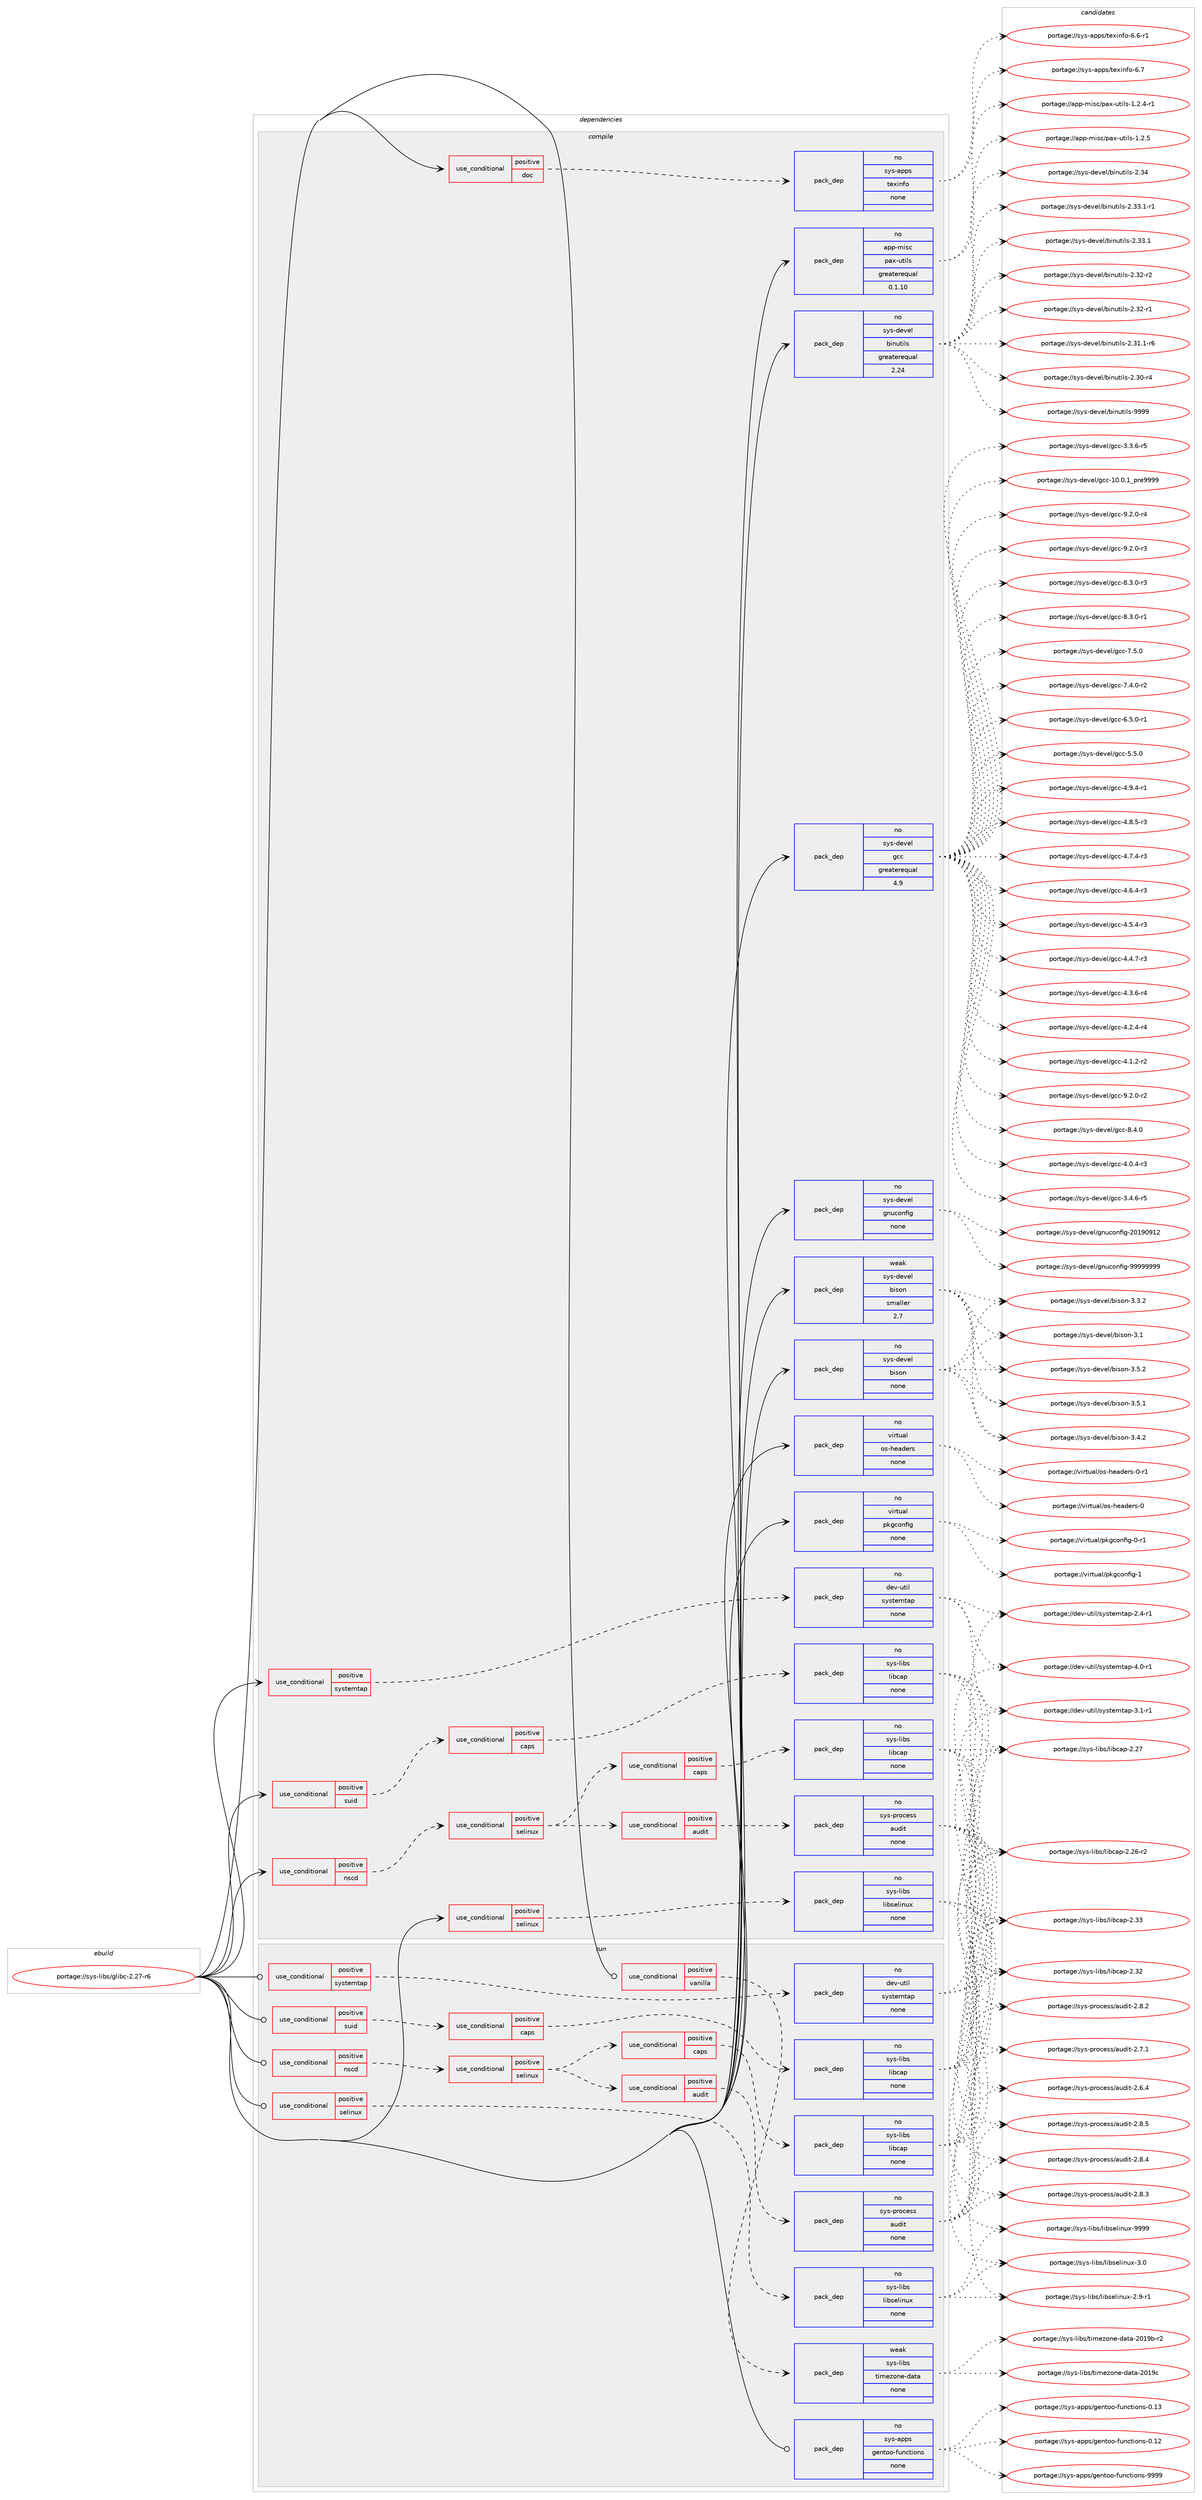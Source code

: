 digraph prolog {

# *************
# Graph options
# *************

newrank=true;
concentrate=true;
compound=true;
graph [rankdir=LR,fontname=Helvetica,fontsize=10,ranksep=1.5];#, ranksep=2.5, nodesep=0.2];
edge  [arrowhead=vee];
node  [fontname=Helvetica,fontsize=10];

# **********
# The ebuild
# **********

subgraph cluster_leftcol {
color=gray;
rank=same;
label=<<i>ebuild</i>>;
id [label="portage://sys-libs/glibc-2.27-r6", color=red, width=4, href="../sys-libs/glibc-2.27-r6.svg"];
}

# ****************
# The dependencies
# ****************

subgraph cluster_midcol {
color=gray;
label=<<i>dependencies</i>>;
subgraph cluster_compile {
fillcolor="#eeeeee";
style=filled;
label=<<i>compile</i>>;
subgraph cond3332 {
dependency22373 [label=<<TABLE BORDER="0" CELLBORDER="1" CELLSPACING="0" CELLPADDING="4"><TR><TD ROWSPAN="3" CELLPADDING="10">use_conditional</TD></TR><TR><TD>positive</TD></TR><TR><TD>doc</TD></TR></TABLE>>, shape=none, color=red];
subgraph pack18444 {
dependency22374 [label=<<TABLE BORDER="0" CELLBORDER="1" CELLSPACING="0" CELLPADDING="4" WIDTH="220"><TR><TD ROWSPAN="6" CELLPADDING="30">pack_dep</TD></TR><TR><TD WIDTH="110">no</TD></TR><TR><TD>sys-apps</TD></TR><TR><TD>texinfo</TD></TR><TR><TD>none</TD></TR><TR><TD></TD></TR></TABLE>>, shape=none, color=blue];
}
dependency22373:e -> dependency22374:w [weight=20,style="dashed",arrowhead="vee"];
}
id:e -> dependency22373:w [weight=20,style="solid",arrowhead="vee"];
subgraph cond3333 {
dependency22375 [label=<<TABLE BORDER="0" CELLBORDER="1" CELLSPACING="0" CELLPADDING="4"><TR><TD ROWSPAN="3" CELLPADDING="10">use_conditional</TD></TR><TR><TD>positive</TD></TR><TR><TD>nscd</TD></TR></TABLE>>, shape=none, color=red];
subgraph cond3334 {
dependency22376 [label=<<TABLE BORDER="0" CELLBORDER="1" CELLSPACING="0" CELLPADDING="4"><TR><TD ROWSPAN="3" CELLPADDING="10">use_conditional</TD></TR><TR><TD>positive</TD></TR><TR><TD>selinux</TD></TR></TABLE>>, shape=none, color=red];
subgraph cond3335 {
dependency22377 [label=<<TABLE BORDER="0" CELLBORDER="1" CELLSPACING="0" CELLPADDING="4"><TR><TD ROWSPAN="3" CELLPADDING="10">use_conditional</TD></TR><TR><TD>positive</TD></TR><TR><TD>audit</TD></TR></TABLE>>, shape=none, color=red];
subgraph pack18445 {
dependency22378 [label=<<TABLE BORDER="0" CELLBORDER="1" CELLSPACING="0" CELLPADDING="4" WIDTH="220"><TR><TD ROWSPAN="6" CELLPADDING="30">pack_dep</TD></TR><TR><TD WIDTH="110">no</TD></TR><TR><TD>sys-process</TD></TR><TR><TD>audit</TD></TR><TR><TD>none</TD></TR><TR><TD></TD></TR></TABLE>>, shape=none, color=blue];
}
dependency22377:e -> dependency22378:w [weight=20,style="dashed",arrowhead="vee"];
}
dependency22376:e -> dependency22377:w [weight=20,style="dashed",arrowhead="vee"];
subgraph cond3336 {
dependency22379 [label=<<TABLE BORDER="0" CELLBORDER="1" CELLSPACING="0" CELLPADDING="4"><TR><TD ROWSPAN="3" CELLPADDING="10">use_conditional</TD></TR><TR><TD>positive</TD></TR><TR><TD>caps</TD></TR></TABLE>>, shape=none, color=red];
subgraph pack18446 {
dependency22380 [label=<<TABLE BORDER="0" CELLBORDER="1" CELLSPACING="0" CELLPADDING="4" WIDTH="220"><TR><TD ROWSPAN="6" CELLPADDING="30">pack_dep</TD></TR><TR><TD WIDTH="110">no</TD></TR><TR><TD>sys-libs</TD></TR><TR><TD>libcap</TD></TR><TR><TD>none</TD></TR><TR><TD></TD></TR></TABLE>>, shape=none, color=blue];
}
dependency22379:e -> dependency22380:w [weight=20,style="dashed",arrowhead="vee"];
}
dependency22376:e -> dependency22379:w [weight=20,style="dashed",arrowhead="vee"];
}
dependency22375:e -> dependency22376:w [weight=20,style="dashed",arrowhead="vee"];
}
id:e -> dependency22375:w [weight=20,style="solid",arrowhead="vee"];
subgraph cond3337 {
dependency22381 [label=<<TABLE BORDER="0" CELLBORDER="1" CELLSPACING="0" CELLPADDING="4"><TR><TD ROWSPAN="3" CELLPADDING="10">use_conditional</TD></TR><TR><TD>positive</TD></TR><TR><TD>selinux</TD></TR></TABLE>>, shape=none, color=red];
subgraph pack18447 {
dependency22382 [label=<<TABLE BORDER="0" CELLBORDER="1" CELLSPACING="0" CELLPADDING="4" WIDTH="220"><TR><TD ROWSPAN="6" CELLPADDING="30">pack_dep</TD></TR><TR><TD WIDTH="110">no</TD></TR><TR><TD>sys-libs</TD></TR><TR><TD>libselinux</TD></TR><TR><TD>none</TD></TR><TR><TD></TD></TR></TABLE>>, shape=none, color=blue];
}
dependency22381:e -> dependency22382:w [weight=20,style="dashed",arrowhead="vee"];
}
id:e -> dependency22381:w [weight=20,style="solid",arrowhead="vee"];
subgraph cond3338 {
dependency22383 [label=<<TABLE BORDER="0" CELLBORDER="1" CELLSPACING="0" CELLPADDING="4"><TR><TD ROWSPAN="3" CELLPADDING="10">use_conditional</TD></TR><TR><TD>positive</TD></TR><TR><TD>suid</TD></TR></TABLE>>, shape=none, color=red];
subgraph cond3339 {
dependency22384 [label=<<TABLE BORDER="0" CELLBORDER="1" CELLSPACING="0" CELLPADDING="4"><TR><TD ROWSPAN="3" CELLPADDING="10">use_conditional</TD></TR><TR><TD>positive</TD></TR><TR><TD>caps</TD></TR></TABLE>>, shape=none, color=red];
subgraph pack18448 {
dependency22385 [label=<<TABLE BORDER="0" CELLBORDER="1" CELLSPACING="0" CELLPADDING="4" WIDTH="220"><TR><TD ROWSPAN="6" CELLPADDING="30">pack_dep</TD></TR><TR><TD WIDTH="110">no</TD></TR><TR><TD>sys-libs</TD></TR><TR><TD>libcap</TD></TR><TR><TD>none</TD></TR><TR><TD></TD></TR></TABLE>>, shape=none, color=blue];
}
dependency22384:e -> dependency22385:w [weight=20,style="dashed",arrowhead="vee"];
}
dependency22383:e -> dependency22384:w [weight=20,style="dashed",arrowhead="vee"];
}
id:e -> dependency22383:w [weight=20,style="solid",arrowhead="vee"];
subgraph cond3340 {
dependency22386 [label=<<TABLE BORDER="0" CELLBORDER="1" CELLSPACING="0" CELLPADDING="4"><TR><TD ROWSPAN="3" CELLPADDING="10">use_conditional</TD></TR><TR><TD>positive</TD></TR><TR><TD>systemtap</TD></TR></TABLE>>, shape=none, color=red];
subgraph pack18449 {
dependency22387 [label=<<TABLE BORDER="0" CELLBORDER="1" CELLSPACING="0" CELLPADDING="4" WIDTH="220"><TR><TD ROWSPAN="6" CELLPADDING="30">pack_dep</TD></TR><TR><TD WIDTH="110">no</TD></TR><TR><TD>dev-util</TD></TR><TR><TD>systemtap</TD></TR><TR><TD>none</TD></TR><TR><TD></TD></TR></TABLE>>, shape=none, color=blue];
}
dependency22386:e -> dependency22387:w [weight=20,style="dashed",arrowhead="vee"];
}
id:e -> dependency22386:w [weight=20,style="solid",arrowhead="vee"];
subgraph pack18450 {
dependency22388 [label=<<TABLE BORDER="0" CELLBORDER="1" CELLSPACING="0" CELLPADDING="4" WIDTH="220"><TR><TD ROWSPAN="6" CELLPADDING="30">pack_dep</TD></TR><TR><TD WIDTH="110">no</TD></TR><TR><TD>app-misc</TD></TR><TR><TD>pax-utils</TD></TR><TR><TD>greaterequal</TD></TR><TR><TD>0.1.10</TD></TR></TABLE>>, shape=none, color=blue];
}
id:e -> dependency22388:w [weight=20,style="solid",arrowhead="vee"];
subgraph pack18451 {
dependency22389 [label=<<TABLE BORDER="0" CELLBORDER="1" CELLSPACING="0" CELLPADDING="4" WIDTH="220"><TR><TD ROWSPAN="6" CELLPADDING="30">pack_dep</TD></TR><TR><TD WIDTH="110">no</TD></TR><TR><TD>sys-devel</TD></TR><TR><TD>binutils</TD></TR><TR><TD>greaterequal</TD></TR><TR><TD>2.24</TD></TR></TABLE>>, shape=none, color=blue];
}
id:e -> dependency22389:w [weight=20,style="solid",arrowhead="vee"];
subgraph pack18452 {
dependency22390 [label=<<TABLE BORDER="0" CELLBORDER="1" CELLSPACING="0" CELLPADDING="4" WIDTH="220"><TR><TD ROWSPAN="6" CELLPADDING="30">pack_dep</TD></TR><TR><TD WIDTH="110">no</TD></TR><TR><TD>sys-devel</TD></TR><TR><TD>bison</TD></TR><TR><TD>none</TD></TR><TR><TD></TD></TR></TABLE>>, shape=none, color=blue];
}
id:e -> dependency22390:w [weight=20,style="solid",arrowhead="vee"];
subgraph pack18453 {
dependency22391 [label=<<TABLE BORDER="0" CELLBORDER="1" CELLSPACING="0" CELLPADDING="4" WIDTH="220"><TR><TD ROWSPAN="6" CELLPADDING="30">pack_dep</TD></TR><TR><TD WIDTH="110">no</TD></TR><TR><TD>sys-devel</TD></TR><TR><TD>gcc</TD></TR><TR><TD>greaterequal</TD></TR><TR><TD>4.9</TD></TR></TABLE>>, shape=none, color=blue];
}
id:e -> dependency22391:w [weight=20,style="solid",arrowhead="vee"];
subgraph pack18454 {
dependency22392 [label=<<TABLE BORDER="0" CELLBORDER="1" CELLSPACING="0" CELLPADDING="4" WIDTH="220"><TR><TD ROWSPAN="6" CELLPADDING="30">pack_dep</TD></TR><TR><TD WIDTH="110">no</TD></TR><TR><TD>sys-devel</TD></TR><TR><TD>gnuconfig</TD></TR><TR><TD>none</TD></TR><TR><TD></TD></TR></TABLE>>, shape=none, color=blue];
}
id:e -> dependency22392:w [weight=20,style="solid",arrowhead="vee"];
subgraph pack18455 {
dependency22393 [label=<<TABLE BORDER="0" CELLBORDER="1" CELLSPACING="0" CELLPADDING="4" WIDTH="220"><TR><TD ROWSPAN="6" CELLPADDING="30">pack_dep</TD></TR><TR><TD WIDTH="110">no</TD></TR><TR><TD>virtual</TD></TR><TR><TD>os-headers</TD></TR><TR><TD>none</TD></TR><TR><TD></TD></TR></TABLE>>, shape=none, color=blue];
}
id:e -> dependency22393:w [weight=20,style="solid",arrowhead="vee"];
subgraph pack18456 {
dependency22394 [label=<<TABLE BORDER="0" CELLBORDER="1" CELLSPACING="0" CELLPADDING="4" WIDTH="220"><TR><TD ROWSPAN="6" CELLPADDING="30">pack_dep</TD></TR><TR><TD WIDTH="110">no</TD></TR><TR><TD>virtual</TD></TR><TR><TD>pkgconfig</TD></TR><TR><TD>none</TD></TR><TR><TD></TD></TR></TABLE>>, shape=none, color=blue];
}
id:e -> dependency22394:w [weight=20,style="solid",arrowhead="vee"];
subgraph pack18457 {
dependency22395 [label=<<TABLE BORDER="0" CELLBORDER="1" CELLSPACING="0" CELLPADDING="4" WIDTH="220"><TR><TD ROWSPAN="6" CELLPADDING="30">pack_dep</TD></TR><TR><TD WIDTH="110">weak</TD></TR><TR><TD>sys-devel</TD></TR><TR><TD>bison</TD></TR><TR><TD>smaller</TD></TR><TR><TD>2.7</TD></TR></TABLE>>, shape=none, color=blue];
}
id:e -> dependency22395:w [weight=20,style="solid",arrowhead="vee"];
}
subgraph cluster_compileandrun {
fillcolor="#eeeeee";
style=filled;
label=<<i>compile and run</i>>;
}
subgraph cluster_run {
fillcolor="#eeeeee";
style=filled;
label=<<i>run</i>>;
subgraph cond3341 {
dependency22396 [label=<<TABLE BORDER="0" CELLBORDER="1" CELLSPACING="0" CELLPADDING="4"><TR><TD ROWSPAN="3" CELLPADDING="10">use_conditional</TD></TR><TR><TD>positive</TD></TR><TR><TD>nscd</TD></TR></TABLE>>, shape=none, color=red];
subgraph cond3342 {
dependency22397 [label=<<TABLE BORDER="0" CELLBORDER="1" CELLSPACING="0" CELLPADDING="4"><TR><TD ROWSPAN="3" CELLPADDING="10">use_conditional</TD></TR><TR><TD>positive</TD></TR><TR><TD>selinux</TD></TR></TABLE>>, shape=none, color=red];
subgraph cond3343 {
dependency22398 [label=<<TABLE BORDER="0" CELLBORDER="1" CELLSPACING="0" CELLPADDING="4"><TR><TD ROWSPAN="3" CELLPADDING="10">use_conditional</TD></TR><TR><TD>positive</TD></TR><TR><TD>audit</TD></TR></TABLE>>, shape=none, color=red];
subgraph pack18458 {
dependency22399 [label=<<TABLE BORDER="0" CELLBORDER="1" CELLSPACING="0" CELLPADDING="4" WIDTH="220"><TR><TD ROWSPAN="6" CELLPADDING="30">pack_dep</TD></TR><TR><TD WIDTH="110">no</TD></TR><TR><TD>sys-process</TD></TR><TR><TD>audit</TD></TR><TR><TD>none</TD></TR><TR><TD></TD></TR></TABLE>>, shape=none, color=blue];
}
dependency22398:e -> dependency22399:w [weight=20,style="dashed",arrowhead="vee"];
}
dependency22397:e -> dependency22398:w [weight=20,style="dashed",arrowhead="vee"];
subgraph cond3344 {
dependency22400 [label=<<TABLE BORDER="0" CELLBORDER="1" CELLSPACING="0" CELLPADDING="4"><TR><TD ROWSPAN="3" CELLPADDING="10">use_conditional</TD></TR><TR><TD>positive</TD></TR><TR><TD>caps</TD></TR></TABLE>>, shape=none, color=red];
subgraph pack18459 {
dependency22401 [label=<<TABLE BORDER="0" CELLBORDER="1" CELLSPACING="0" CELLPADDING="4" WIDTH="220"><TR><TD ROWSPAN="6" CELLPADDING="30">pack_dep</TD></TR><TR><TD WIDTH="110">no</TD></TR><TR><TD>sys-libs</TD></TR><TR><TD>libcap</TD></TR><TR><TD>none</TD></TR><TR><TD></TD></TR></TABLE>>, shape=none, color=blue];
}
dependency22400:e -> dependency22401:w [weight=20,style="dashed",arrowhead="vee"];
}
dependency22397:e -> dependency22400:w [weight=20,style="dashed",arrowhead="vee"];
}
dependency22396:e -> dependency22397:w [weight=20,style="dashed",arrowhead="vee"];
}
id:e -> dependency22396:w [weight=20,style="solid",arrowhead="odot"];
subgraph cond3345 {
dependency22402 [label=<<TABLE BORDER="0" CELLBORDER="1" CELLSPACING="0" CELLPADDING="4"><TR><TD ROWSPAN="3" CELLPADDING="10">use_conditional</TD></TR><TR><TD>positive</TD></TR><TR><TD>selinux</TD></TR></TABLE>>, shape=none, color=red];
subgraph pack18460 {
dependency22403 [label=<<TABLE BORDER="0" CELLBORDER="1" CELLSPACING="0" CELLPADDING="4" WIDTH="220"><TR><TD ROWSPAN="6" CELLPADDING="30">pack_dep</TD></TR><TR><TD WIDTH="110">no</TD></TR><TR><TD>sys-libs</TD></TR><TR><TD>libselinux</TD></TR><TR><TD>none</TD></TR><TR><TD></TD></TR></TABLE>>, shape=none, color=blue];
}
dependency22402:e -> dependency22403:w [weight=20,style="dashed",arrowhead="vee"];
}
id:e -> dependency22402:w [weight=20,style="solid",arrowhead="odot"];
subgraph cond3346 {
dependency22404 [label=<<TABLE BORDER="0" CELLBORDER="1" CELLSPACING="0" CELLPADDING="4"><TR><TD ROWSPAN="3" CELLPADDING="10">use_conditional</TD></TR><TR><TD>positive</TD></TR><TR><TD>suid</TD></TR></TABLE>>, shape=none, color=red];
subgraph cond3347 {
dependency22405 [label=<<TABLE BORDER="0" CELLBORDER="1" CELLSPACING="0" CELLPADDING="4"><TR><TD ROWSPAN="3" CELLPADDING="10">use_conditional</TD></TR><TR><TD>positive</TD></TR><TR><TD>caps</TD></TR></TABLE>>, shape=none, color=red];
subgraph pack18461 {
dependency22406 [label=<<TABLE BORDER="0" CELLBORDER="1" CELLSPACING="0" CELLPADDING="4" WIDTH="220"><TR><TD ROWSPAN="6" CELLPADDING="30">pack_dep</TD></TR><TR><TD WIDTH="110">no</TD></TR><TR><TD>sys-libs</TD></TR><TR><TD>libcap</TD></TR><TR><TD>none</TD></TR><TR><TD></TD></TR></TABLE>>, shape=none, color=blue];
}
dependency22405:e -> dependency22406:w [weight=20,style="dashed",arrowhead="vee"];
}
dependency22404:e -> dependency22405:w [weight=20,style="dashed",arrowhead="vee"];
}
id:e -> dependency22404:w [weight=20,style="solid",arrowhead="odot"];
subgraph cond3348 {
dependency22407 [label=<<TABLE BORDER="0" CELLBORDER="1" CELLSPACING="0" CELLPADDING="4"><TR><TD ROWSPAN="3" CELLPADDING="10">use_conditional</TD></TR><TR><TD>positive</TD></TR><TR><TD>systemtap</TD></TR></TABLE>>, shape=none, color=red];
subgraph pack18462 {
dependency22408 [label=<<TABLE BORDER="0" CELLBORDER="1" CELLSPACING="0" CELLPADDING="4" WIDTH="220"><TR><TD ROWSPAN="6" CELLPADDING="30">pack_dep</TD></TR><TR><TD WIDTH="110">no</TD></TR><TR><TD>dev-util</TD></TR><TR><TD>systemtap</TD></TR><TR><TD>none</TD></TR><TR><TD></TD></TR></TABLE>>, shape=none, color=blue];
}
dependency22407:e -> dependency22408:w [weight=20,style="dashed",arrowhead="vee"];
}
id:e -> dependency22407:w [weight=20,style="solid",arrowhead="odot"];
subgraph cond3349 {
dependency22409 [label=<<TABLE BORDER="0" CELLBORDER="1" CELLSPACING="0" CELLPADDING="4"><TR><TD ROWSPAN="3" CELLPADDING="10">use_conditional</TD></TR><TR><TD>positive</TD></TR><TR><TD>vanilla</TD></TR></TABLE>>, shape=none, color=red];
subgraph pack18463 {
dependency22410 [label=<<TABLE BORDER="0" CELLBORDER="1" CELLSPACING="0" CELLPADDING="4" WIDTH="220"><TR><TD ROWSPAN="6" CELLPADDING="30">pack_dep</TD></TR><TR><TD WIDTH="110">weak</TD></TR><TR><TD>sys-libs</TD></TR><TR><TD>timezone-data</TD></TR><TR><TD>none</TD></TR><TR><TD></TD></TR></TABLE>>, shape=none, color=blue];
}
dependency22409:e -> dependency22410:w [weight=20,style="dashed",arrowhead="vee"];
}
id:e -> dependency22409:w [weight=20,style="solid",arrowhead="odot"];
subgraph pack18464 {
dependency22411 [label=<<TABLE BORDER="0" CELLBORDER="1" CELLSPACING="0" CELLPADDING="4" WIDTH="220"><TR><TD ROWSPAN="6" CELLPADDING="30">pack_dep</TD></TR><TR><TD WIDTH="110">no</TD></TR><TR><TD>sys-apps</TD></TR><TR><TD>gentoo-functions</TD></TR><TR><TD>none</TD></TR><TR><TD></TD></TR></TABLE>>, shape=none, color=blue];
}
id:e -> dependency22411:w [weight=20,style="solid",arrowhead="odot"];
}
}

# **************
# The candidates
# **************

subgraph cluster_choices {
rank=same;
color=gray;
label=<<i>candidates</i>>;

subgraph choice18444 {
color=black;
nodesep=1;
choice11512111545971121121154711610112010511010211145544655 [label="portage://sys-apps/texinfo-6.7", color=red, width=4,href="../sys-apps/texinfo-6.7.svg"];
choice115121115459711211211547116101120105110102111455446544511449 [label="portage://sys-apps/texinfo-6.6-r1", color=red, width=4,href="../sys-apps/texinfo-6.6-r1.svg"];
dependency22374:e -> choice11512111545971121121154711610112010511010211145544655:w [style=dotted,weight="100"];
dependency22374:e -> choice115121115459711211211547116101120105110102111455446544511449:w [style=dotted,weight="100"];
}
subgraph choice18445 {
color=black;
nodesep=1;
choice11512111545112114111991011151154797117100105116455046564653 [label="portage://sys-process/audit-2.8.5", color=red, width=4,href="../sys-process/audit-2.8.5.svg"];
choice11512111545112114111991011151154797117100105116455046564652 [label="portage://sys-process/audit-2.8.4", color=red, width=4,href="../sys-process/audit-2.8.4.svg"];
choice11512111545112114111991011151154797117100105116455046564651 [label="portage://sys-process/audit-2.8.3", color=red, width=4,href="../sys-process/audit-2.8.3.svg"];
choice11512111545112114111991011151154797117100105116455046564650 [label="portage://sys-process/audit-2.8.2", color=red, width=4,href="../sys-process/audit-2.8.2.svg"];
choice11512111545112114111991011151154797117100105116455046554649 [label="portage://sys-process/audit-2.7.1", color=red, width=4,href="../sys-process/audit-2.7.1.svg"];
choice11512111545112114111991011151154797117100105116455046544652 [label="portage://sys-process/audit-2.6.4", color=red, width=4,href="../sys-process/audit-2.6.4.svg"];
dependency22378:e -> choice11512111545112114111991011151154797117100105116455046564653:w [style=dotted,weight="100"];
dependency22378:e -> choice11512111545112114111991011151154797117100105116455046564652:w [style=dotted,weight="100"];
dependency22378:e -> choice11512111545112114111991011151154797117100105116455046564651:w [style=dotted,weight="100"];
dependency22378:e -> choice11512111545112114111991011151154797117100105116455046564650:w [style=dotted,weight="100"];
dependency22378:e -> choice11512111545112114111991011151154797117100105116455046554649:w [style=dotted,weight="100"];
dependency22378:e -> choice11512111545112114111991011151154797117100105116455046544652:w [style=dotted,weight="100"];
}
subgraph choice18446 {
color=black;
nodesep=1;
choice1151211154510810598115471081059899971124550465151 [label="portage://sys-libs/libcap-2.33", color=red, width=4,href="../sys-libs/libcap-2.33.svg"];
choice1151211154510810598115471081059899971124550465150 [label="portage://sys-libs/libcap-2.32", color=red, width=4,href="../sys-libs/libcap-2.32.svg"];
choice1151211154510810598115471081059899971124550465055 [label="portage://sys-libs/libcap-2.27", color=red, width=4,href="../sys-libs/libcap-2.27.svg"];
choice11512111545108105981154710810598999711245504650544511450 [label="portage://sys-libs/libcap-2.26-r2", color=red, width=4,href="../sys-libs/libcap-2.26-r2.svg"];
dependency22380:e -> choice1151211154510810598115471081059899971124550465151:w [style=dotted,weight="100"];
dependency22380:e -> choice1151211154510810598115471081059899971124550465150:w [style=dotted,weight="100"];
dependency22380:e -> choice1151211154510810598115471081059899971124550465055:w [style=dotted,weight="100"];
dependency22380:e -> choice11512111545108105981154710810598999711245504650544511450:w [style=dotted,weight="100"];
}
subgraph choice18447 {
color=black;
nodesep=1;
choice115121115451081059811547108105981151011081051101171204557575757 [label="portage://sys-libs/libselinux-9999", color=red, width=4,href="../sys-libs/libselinux-9999.svg"];
choice1151211154510810598115471081059811510110810511011712045514648 [label="portage://sys-libs/libselinux-3.0", color=red, width=4,href="../sys-libs/libselinux-3.0.svg"];
choice11512111545108105981154710810598115101108105110117120455046574511449 [label="portage://sys-libs/libselinux-2.9-r1", color=red, width=4,href="../sys-libs/libselinux-2.9-r1.svg"];
dependency22382:e -> choice115121115451081059811547108105981151011081051101171204557575757:w [style=dotted,weight="100"];
dependency22382:e -> choice1151211154510810598115471081059811510110810511011712045514648:w [style=dotted,weight="100"];
dependency22382:e -> choice11512111545108105981154710810598115101108105110117120455046574511449:w [style=dotted,weight="100"];
}
subgraph choice18448 {
color=black;
nodesep=1;
choice1151211154510810598115471081059899971124550465151 [label="portage://sys-libs/libcap-2.33", color=red, width=4,href="../sys-libs/libcap-2.33.svg"];
choice1151211154510810598115471081059899971124550465150 [label="portage://sys-libs/libcap-2.32", color=red, width=4,href="../sys-libs/libcap-2.32.svg"];
choice1151211154510810598115471081059899971124550465055 [label="portage://sys-libs/libcap-2.27", color=red, width=4,href="../sys-libs/libcap-2.27.svg"];
choice11512111545108105981154710810598999711245504650544511450 [label="portage://sys-libs/libcap-2.26-r2", color=red, width=4,href="../sys-libs/libcap-2.26-r2.svg"];
dependency22385:e -> choice1151211154510810598115471081059899971124550465151:w [style=dotted,weight="100"];
dependency22385:e -> choice1151211154510810598115471081059899971124550465150:w [style=dotted,weight="100"];
dependency22385:e -> choice1151211154510810598115471081059899971124550465055:w [style=dotted,weight="100"];
dependency22385:e -> choice11512111545108105981154710810598999711245504650544511450:w [style=dotted,weight="100"];
}
subgraph choice18449 {
color=black;
nodesep=1;
choice100101118451171161051084711512111511610110911697112455246484511449 [label="portage://dev-util/systemtap-4.0-r1", color=red, width=4,href="../dev-util/systemtap-4.0-r1.svg"];
choice100101118451171161051084711512111511610110911697112455146494511449 [label="portage://dev-util/systemtap-3.1-r1", color=red, width=4,href="../dev-util/systemtap-3.1-r1.svg"];
choice100101118451171161051084711512111511610110911697112455046524511449 [label="portage://dev-util/systemtap-2.4-r1", color=red, width=4,href="../dev-util/systemtap-2.4-r1.svg"];
dependency22387:e -> choice100101118451171161051084711512111511610110911697112455246484511449:w [style=dotted,weight="100"];
dependency22387:e -> choice100101118451171161051084711512111511610110911697112455146494511449:w [style=dotted,weight="100"];
dependency22387:e -> choice100101118451171161051084711512111511610110911697112455046524511449:w [style=dotted,weight="100"];
}
subgraph choice18450 {
color=black;
nodesep=1;
choice971121124510910511599471129712045117116105108115454946504653 [label="portage://app-misc/pax-utils-1.2.5", color=red, width=4,href="../app-misc/pax-utils-1.2.5.svg"];
choice9711211245109105115994711297120451171161051081154549465046524511449 [label="portage://app-misc/pax-utils-1.2.4-r1", color=red, width=4,href="../app-misc/pax-utils-1.2.4-r1.svg"];
dependency22388:e -> choice971121124510910511599471129712045117116105108115454946504653:w [style=dotted,weight="100"];
dependency22388:e -> choice9711211245109105115994711297120451171161051081154549465046524511449:w [style=dotted,weight="100"];
}
subgraph choice18451 {
color=black;
nodesep=1;
choice1151211154510010111810110847981051101171161051081154557575757 [label="portage://sys-devel/binutils-9999", color=red, width=4,href="../sys-devel/binutils-9999.svg"];
choice1151211154510010111810110847981051101171161051081154550465152 [label="portage://sys-devel/binutils-2.34", color=red, width=4,href="../sys-devel/binutils-2.34.svg"];
choice115121115451001011181011084798105110117116105108115455046515146494511449 [label="portage://sys-devel/binutils-2.33.1-r1", color=red, width=4,href="../sys-devel/binutils-2.33.1-r1.svg"];
choice11512111545100101118101108479810511011711610510811545504651514649 [label="portage://sys-devel/binutils-2.33.1", color=red, width=4,href="../sys-devel/binutils-2.33.1.svg"];
choice11512111545100101118101108479810511011711610510811545504651504511450 [label="portage://sys-devel/binutils-2.32-r2", color=red, width=4,href="../sys-devel/binutils-2.32-r2.svg"];
choice11512111545100101118101108479810511011711610510811545504651504511449 [label="portage://sys-devel/binutils-2.32-r1", color=red, width=4,href="../sys-devel/binutils-2.32-r1.svg"];
choice115121115451001011181011084798105110117116105108115455046514946494511454 [label="portage://sys-devel/binutils-2.31.1-r6", color=red, width=4,href="../sys-devel/binutils-2.31.1-r6.svg"];
choice11512111545100101118101108479810511011711610510811545504651484511452 [label="portage://sys-devel/binutils-2.30-r4", color=red, width=4,href="../sys-devel/binutils-2.30-r4.svg"];
dependency22389:e -> choice1151211154510010111810110847981051101171161051081154557575757:w [style=dotted,weight="100"];
dependency22389:e -> choice1151211154510010111810110847981051101171161051081154550465152:w [style=dotted,weight="100"];
dependency22389:e -> choice115121115451001011181011084798105110117116105108115455046515146494511449:w [style=dotted,weight="100"];
dependency22389:e -> choice11512111545100101118101108479810511011711610510811545504651514649:w [style=dotted,weight="100"];
dependency22389:e -> choice11512111545100101118101108479810511011711610510811545504651504511450:w [style=dotted,weight="100"];
dependency22389:e -> choice11512111545100101118101108479810511011711610510811545504651504511449:w [style=dotted,weight="100"];
dependency22389:e -> choice115121115451001011181011084798105110117116105108115455046514946494511454:w [style=dotted,weight="100"];
dependency22389:e -> choice11512111545100101118101108479810511011711610510811545504651484511452:w [style=dotted,weight="100"];
}
subgraph choice18452 {
color=black;
nodesep=1;
choice115121115451001011181011084798105115111110455146534650 [label="portage://sys-devel/bison-3.5.2", color=red, width=4,href="../sys-devel/bison-3.5.2.svg"];
choice115121115451001011181011084798105115111110455146534649 [label="portage://sys-devel/bison-3.5.1", color=red, width=4,href="../sys-devel/bison-3.5.1.svg"];
choice115121115451001011181011084798105115111110455146524650 [label="portage://sys-devel/bison-3.4.2", color=red, width=4,href="../sys-devel/bison-3.4.2.svg"];
choice115121115451001011181011084798105115111110455146514650 [label="portage://sys-devel/bison-3.3.2", color=red, width=4,href="../sys-devel/bison-3.3.2.svg"];
choice11512111545100101118101108479810511511111045514649 [label="portage://sys-devel/bison-3.1", color=red, width=4,href="../sys-devel/bison-3.1.svg"];
dependency22390:e -> choice115121115451001011181011084798105115111110455146534650:w [style=dotted,weight="100"];
dependency22390:e -> choice115121115451001011181011084798105115111110455146534649:w [style=dotted,weight="100"];
dependency22390:e -> choice115121115451001011181011084798105115111110455146524650:w [style=dotted,weight="100"];
dependency22390:e -> choice115121115451001011181011084798105115111110455146514650:w [style=dotted,weight="100"];
dependency22390:e -> choice11512111545100101118101108479810511511111045514649:w [style=dotted,weight="100"];
}
subgraph choice18453 {
color=black;
nodesep=1;
choice115121115451001011181011084710399994557465046484511452 [label="portage://sys-devel/gcc-9.2.0-r4", color=red, width=4,href="../sys-devel/gcc-9.2.0-r4.svg"];
choice115121115451001011181011084710399994557465046484511451 [label="portage://sys-devel/gcc-9.2.0-r3", color=red, width=4,href="../sys-devel/gcc-9.2.0-r3.svg"];
choice115121115451001011181011084710399994557465046484511450 [label="portage://sys-devel/gcc-9.2.0-r2", color=red, width=4,href="../sys-devel/gcc-9.2.0-r2.svg"];
choice11512111545100101118101108471039999455646524648 [label="portage://sys-devel/gcc-8.4.0", color=red, width=4,href="../sys-devel/gcc-8.4.0.svg"];
choice115121115451001011181011084710399994556465146484511451 [label="portage://sys-devel/gcc-8.3.0-r3", color=red, width=4,href="../sys-devel/gcc-8.3.0-r3.svg"];
choice115121115451001011181011084710399994556465146484511449 [label="portage://sys-devel/gcc-8.3.0-r1", color=red, width=4,href="../sys-devel/gcc-8.3.0-r1.svg"];
choice11512111545100101118101108471039999455546534648 [label="portage://sys-devel/gcc-7.5.0", color=red, width=4,href="../sys-devel/gcc-7.5.0.svg"];
choice115121115451001011181011084710399994555465246484511450 [label="portage://sys-devel/gcc-7.4.0-r2", color=red, width=4,href="../sys-devel/gcc-7.4.0-r2.svg"];
choice115121115451001011181011084710399994554465346484511449 [label="portage://sys-devel/gcc-6.5.0-r1", color=red, width=4,href="../sys-devel/gcc-6.5.0-r1.svg"];
choice11512111545100101118101108471039999455346534648 [label="portage://sys-devel/gcc-5.5.0", color=red, width=4,href="../sys-devel/gcc-5.5.0.svg"];
choice115121115451001011181011084710399994552465746524511449 [label="portage://sys-devel/gcc-4.9.4-r1", color=red, width=4,href="../sys-devel/gcc-4.9.4-r1.svg"];
choice115121115451001011181011084710399994552465646534511451 [label="portage://sys-devel/gcc-4.8.5-r3", color=red, width=4,href="../sys-devel/gcc-4.8.5-r3.svg"];
choice115121115451001011181011084710399994552465546524511451 [label="portage://sys-devel/gcc-4.7.4-r3", color=red, width=4,href="../sys-devel/gcc-4.7.4-r3.svg"];
choice115121115451001011181011084710399994552465446524511451 [label="portage://sys-devel/gcc-4.6.4-r3", color=red, width=4,href="../sys-devel/gcc-4.6.4-r3.svg"];
choice115121115451001011181011084710399994552465346524511451 [label="portage://sys-devel/gcc-4.5.4-r3", color=red, width=4,href="../sys-devel/gcc-4.5.4-r3.svg"];
choice115121115451001011181011084710399994552465246554511451 [label="portage://sys-devel/gcc-4.4.7-r3", color=red, width=4,href="../sys-devel/gcc-4.4.7-r3.svg"];
choice115121115451001011181011084710399994552465146544511452 [label="portage://sys-devel/gcc-4.3.6-r4", color=red, width=4,href="../sys-devel/gcc-4.3.6-r4.svg"];
choice115121115451001011181011084710399994552465046524511452 [label="portage://sys-devel/gcc-4.2.4-r4", color=red, width=4,href="../sys-devel/gcc-4.2.4-r4.svg"];
choice115121115451001011181011084710399994552464946504511450 [label="portage://sys-devel/gcc-4.1.2-r2", color=red, width=4,href="../sys-devel/gcc-4.1.2-r2.svg"];
choice115121115451001011181011084710399994552464846524511451 [label="portage://sys-devel/gcc-4.0.4-r3", color=red, width=4,href="../sys-devel/gcc-4.0.4-r3.svg"];
choice115121115451001011181011084710399994551465246544511453 [label="portage://sys-devel/gcc-3.4.6-r5", color=red, width=4,href="../sys-devel/gcc-3.4.6-r5.svg"];
choice115121115451001011181011084710399994551465146544511453 [label="portage://sys-devel/gcc-3.3.6-r5", color=red, width=4,href="../sys-devel/gcc-3.3.6-r5.svg"];
choice11512111545100101118101108471039999454948464846499511211410157575757 [label="portage://sys-devel/gcc-10.0.1_pre9999", color=red, width=4,href="../sys-devel/gcc-10.0.1_pre9999.svg"];
dependency22391:e -> choice115121115451001011181011084710399994557465046484511452:w [style=dotted,weight="100"];
dependency22391:e -> choice115121115451001011181011084710399994557465046484511451:w [style=dotted,weight="100"];
dependency22391:e -> choice115121115451001011181011084710399994557465046484511450:w [style=dotted,weight="100"];
dependency22391:e -> choice11512111545100101118101108471039999455646524648:w [style=dotted,weight="100"];
dependency22391:e -> choice115121115451001011181011084710399994556465146484511451:w [style=dotted,weight="100"];
dependency22391:e -> choice115121115451001011181011084710399994556465146484511449:w [style=dotted,weight="100"];
dependency22391:e -> choice11512111545100101118101108471039999455546534648:w [style=dotted,weight="100"];
dependency22391:e -> choice115121115451001011181011084710399994555465246484511450:w [style=dotted,weight="100"];
dependency22391:e -> choice115121115451001011181011084710399994554465346484511449:w [style=dotted,weight="100"];
dependency22391:e -> choice11512111545100101118101108471039999455346534648:w [style=dotted,weight="100"];
dependency22391:e -> choice115121115451001011181011084710399994552465746524511449:w [style=dotted,weight="100"];
dependency22391:e -> choice115121115451001011181011084710399994552465646534511451:w [style=dotted,weight="100"];
dependency22391:e -> choice115121115451001011181011084710399994552465546524511451:w [style=dotted,weight="100"];
dependency22391:e -> choice115121115451001011181011084710399994552465446524511451:w [style=dotted,weight="100"];
dependency22391:e -> choice115121115451001011181011084710399994552465346524511451:w [style=dotted,weight="100"];
dependency22391:e -> choice115121115451001011181011084710399994552465246554511451:w [style=dotted,weight="100"];
dependency22391:e -> choice115121115451001011181011084710399994552465146544511452:w [style=dotted,weight="100"];
dependency22391:e -> choice115121115451001011181011084710399994552465046524511452:w [style=dotted,weight="100"];
dependency22391:e -> choice115121115451001011181011084710399994552464946504511450:w [style=dotted,weight="100"];
dependency22391:e -> choice115121115451001011181011084710399994552464846524511451:w [style=dotted,weight="100"];
dependency22391:e -> choice115121115451001011181011084710399994551465246544511453:w [style=dotted,weight="100"];
dependency22391:e -> choice115121115451001011181011084710399994551465146544511453:w [style=dotted,weight="100"];
dependency22391:e -> choice11512111545100101118101108471039999454948464846499511211410157575757:w [style=dotted,weight="100"];
}
subgraph choice18454 {
color=black;
nodesep=1;
choice115121115451001011181011084710311011799111110102105103455757575757575757 [label="portage://sys-devel/gnuconfig-99999999", color=red, width=4,href="../sys-devel/gnuconfig-99999999.svg"];
choice115121115451001011181011084710311011799111110102105103455048495748574950 [label="portage://sys-devel/gnuconfig-20190912", color=red, width=4,href="../sys-devel/gnuconfig-20190912.svg"];
dependency22392:e -> choice115121115451001011181011084710311011799111110102105103455757575757575757:w [style=dotted,weight="100"];
dependency22392:e -> choice115121115451001011181011084710311011799111110102105103455048495748574950:w [style=dotted,weight="100"];
}
subgraph choice18455 {
color=black;
nodesep=1;
choice1181051141161179710847111115451041019710010111411545484511449 [label="portage://virtual/os-headers-0-r1", color=red, width=4,href="../virtual/os-headers-0-r1.svg"];
choice118105114116117971084711111545104101971001011141154548 [label="portage://virtual/os-headers-0", color=red, width=4,href="../virtual/os-headers-0.svg"];
dependency22393:e -> choice1181051141161179710847111115451041019710010111411545484511449:w [style=dotted,weight="100"];
dependency22393:e -> choice118105114116117971084711111545104101971001011141154548:w [style=dotted,weight="100"];
}
subgraph choice18456 {
color=black;
nodesep=1;
choice1181051141161179710847112107103991111101021051034549 [label="portage://virtual/pkgconfig-1", color=red, width=4,href="../virtual/pkgconfig-1.svg"];
choice11810511411611797108471121071039911111010210510345484511449 [label="portage://virtual/pkgconfig-0-r1", color=red, width=4,href="../virtual/pkgconfig-0-r1.svg"];
dependency22394:e -> choice1181051141161179710847112107103991111101021051034549:w [style=dotted,weight="100"];
dependency22394:e -> choice11810511411611797108471121071039911111010210510345484511449:w [style=dotted,weight="100"];
}
subgraph choice18457 {
color=black;
nodesep=1;
choice115121115451001011181011084798105115111110455146534650 [label="portage://sys-devel/bison-3.5.2", color=red, width=4,href="../sys-devel/bison-3.5.2.svg"];
choice115121115451001011181011084798105115111110455146534649 [label="portage://sys-devel/bison-3.5.1", color=red, width=4,href="../sys-devel/bison-3.5.1.svg"];
choice115121115451001011181011084798105115111110455146524650 [label="portage://sys-devel/bison-3.4.2", color=red, width=4,href="../sys-devel/bison-3.4.2.svg"];
choice115121115451001011181011084798105115111110455146514650 [label="portage://sys-devel/bison-3.3.2", color=red, width=4,href="../sys-devel/bison-3.3.2.svg"];
choice11512111545100101118101108479810511511111045514649 [label="portage://sys-devel/bison-3.1", color=red, width=4,href="../sys-devel/bison-3.1.svg"];
dependency22395:e -> choice115121115451001011181011084798105115111110455146534650:w [style=dotted,weight="100"];
dependency22395:e -> choice115121115451001011181011084798105115111110455146534649:w [style=dotted,weight="100"];
dependency22395:e -> choice115121115451001011181011084798105115111110455146524650:w [style=dotted,weight="100"];
dependency22395:e -> choice115121115451001011181011084798105115111110455146514650:w [style=dotted,weight="100"];
dependency22395:e -> choice11512111545100101118101108479810511511111045514649:w [style=dotted,weight="100"];
}
subgraph choice18458 {
color=black;
nodesep=1;
choice11512111545112114111991011151154797117100105116455046564653 [label="portage://sys-process/audit-2.8.5", color=red, width=4,href="../sys-process/audit-2.8.5.svg"];
choice11512111545112114111991011151154797117100105116455046564652 [label="portage://sys-process/audit-2.8.4", color=red, width=4,href="../sys-process/audit-2.8.4.svg"];
choice11512111545112114111991011151154797117100105116455046564651 [label="portage://sys-process/audit-2.8.3", color=red, width=4,href="../sys-process/audit-2.8.3.svg"];
choice11512111545112114111991011151154797117100105116455046564650 [label="portage://sys-process/audit-2.8.2", color=red, width=4,href="../sys-process/audit-2.8.2.svg"];
choice11512111545112114111991011151154797117100105116455046554649 [label="portage://sys-process/audit-2.7.1", color=red, width=4,href="../sys-process/audit-2.7.1.svg"];
choice11512111545112114111991011151154797117100105116455046544652 [label="portage://sys-process/audit-2.6.4", color=red, width=4,href="../sys-process/audit-2.6.4.svg"];
dependency22399:e -> choice11512111545112114111991011151154797117100105116455046564653:w [style=dotted,weight="100"];
dependency22399:e -> choice11512111545112114111991011151154797117100105116455046564652:w [style=dotted,weight="100"];
dependency22399:e -> choice11512111545112114111991011151154797117100105116455046564651:w [style=dotted,weight="100"];
dependency22399:e -> choice11512111545112114111991011151154797117100105116455046564650:w [style=dotted,weight="100"];
dependency22399:e -> choice11512111545112114111991011151154797117100105116455046554649:w [style=dotted,weight="100"];
dependency22399:e -> choice11512111545112114111991011151154797117100105116455046544652:w [style=dotted,weight="100"];
}
subgraph choice18459 {
color=black;
nodesep=1;
choice1151211154510810598115471081059899971124550465151 [label="portage://sys-libs/libcap-2.33", color=red, width=4,href="../sys-libs/libcap-2.33.svg"];
choice1151211154510810598115471081059899971124550465150 [label="portage://sys-libs/libcap-2.32", color=red, width=4,href="../sys-libs/libcap-2.32.svg"];
choice1151211154510810598115471081059899971124550465055 [label="portage://sys-libs/libcap-2.27", color=red, width=4,href="../sys-libs/libcap-2.27.svg"];
choice11512111545108105981154710810598999711245504650544511450 [label="portage://sys-libs/libcap-2.26-r2", color=red, width=4,href="../sys-libs/libcap-2.26-r2.svg"];
dependency22401:e -> choice1151211154510810598115471081059899971124550465151:w [style=dotted,weight="100"];
dependency22401:e -> choice1151211154510810598115471081059899971124550465150:w [style=dotted,weight="100"];
dependency22401:e -> choice1151211154510810598115471081059899971124550465055:w [style=dotted,weight="100"];
dependency22401:e -> choice11512111545108105981154710810598999711245504650544511450:w [style=dotted,weight="100"];
}
subgraph choice18460 {
color=black;
nodesep=1;
choice115121115451081059811547108105981151011081051101171204557575757 [label="portage://sys-libs/libselinux-9999", color=red, width=4,href="../sys-libs/libselinux-9999.svg"];
choice1151211154510810598115471081059811510110810511011712045514648 [label="portage://sys-libs/libselinux-3.0", color=red, width=4,href="../sys-libs/libselinux-3.0.svg"];
choice11512111545108105981154710810598115101108105110117120455046574511449 [label="portage://sys-libs/libselinux-2.9-r1", color=red, width=4,href="../sys-libs/libselinux-2.9-r1.svg"];
dependency22403:e -> choice115121115451081059811547108105981151011081051101171204557575757:w [style=dotted,weight="100"];
dependency22403:e -> choice1151211154510810598115471081059811510110810511011712045514648:w [style=dotted,weight="100"];
dependency22403:e -> choice11512111545108105981154710810598115101108105110117120455046574511449:w [style=dotted,weight="100"];
}
subgraph choice18461 {
color=black;
nodesep=1;
choice1151211154510810598115471081059899971124550465151 [label="portage://sys-libs/libcap-2.33", color=red, width=4,href="../sys-libs/libcap-2.33.svg"];
choice1151211154510810598115471081059899971124550465150 [label="portage://sys-libs/libcap-2.32", color=red, width=4,href="../sys-libs/libcap-2.32.svg"];
choice1151211154510810598115471081059899971124550465055 [label="portage://sys-libs/libcap-2.27", color=red, width=4,href="../sys-libs/libcap-2.27.svg"];
choice11512111545108105981154710810598999711245504650544511450 [label="portage://sys-libs/libcap-2.26-r2", color=red, width=4,href="../sys-libs/libcap-2.26-r2.svg"];
dependency22406:e -> choice1151211154510810598115471081059899971124550465151:w [style=dotted,weight="100"];
dependency22406:e -> choice1151211154510810598115471081059899971124550465150:w [style=dotted,weight="100"];
dependency22406:e -> choice1151211154510810598115471081059899971124550465055:w [style=dotted,weight="100"];
dependency22406:e -> choice11512111545108105981154710810598999711245504650544511450:w [style=dotted,weight="100"];
}
subgraph choice18462 {
color=black;
nodesep=1;
choice100101118451171161051084711512111511610110911697112455246484511449 [label="portage://dev-util/systemtap-4.0-r1", color=red, width=4,href="../dev-util/systemtap-4.0-r1.svg"];
choice100101118451171161051084711512111511610110911697112455146494511449 [label="portage://dev-util/systemtap-3.1-r1", color=red, width=4,href="../dev-util/systemtap-3.1-r1.svg"];
choice100101118451171161051084711512111511610110911697112455046524511449 [label="portage://dev-util/systemtap-2.4-r1", color=red, width=4,href="../dev-util/systemtap-2.4-r1.svg"];
dependency22408:e -> choice100101118451171161051084711512111511610110911697112455246484511449:w [style=dotted,weight="100"];
dependency22408:e -> choice100101118451171161051084711512111511610110911697112455146494511449:w [style=dotted,weight="100"];
dependency22408:e -> choice100101118451171161051084711512111511610110911697112455046524511449:w [style=dotted,weight="100"];
}
subgraph choice18463 {
color=black;
nodesep=1;
choice115121115451081059811547116105109101122111110101451009711697455048495799 [label="portage://sys-libs/timezone-data-2019c", color=red, width=4,href="../sys-libs/timezone-data-2019c.svg"];
choice1151211154510810598115471161051091011221111101014510097116974550484957984511450 [label="portage://sys-libs/timezone-data-2019b-r2", color=red, width=4,href="../sys-libs/timezone-data-2019b-r2.svg"];
dependency22410:e -> choice115121115451081059811547116105109101122111110101451009711697455048495799:w [style=dotted,weight="100"];
dependency22410:e -> choice1151211154510810598115471161051091011221111101014510097116974550484957984511450:w [style=dotted,weight="100"];
}
subgraph choice18464 {
color=black;
nodesep=1;
choice11512111545971121121154710310111011611111145102117110991161051111101154557575757 [label="portage://sys-apps/gentoo-functions-9999", color=red, width=4,href="../sys-apps/gentoo-functions-9999.svg"];
choice11512111545971121121154710310111011611111145102117110991161051111101154548464951 [label="portage://sys-apps/gentoo-functions-0.13", color=red, width=4,href="../sys-apps/gentoo-functions-0.13.svg"];
choice11512111545971121121154710310111011611111145102117110991161051111101154548464950 [label="portage://sys-apps/gentoo-functions-0.12", color=red, width=4,href="../sys-apps/gentoo-functions-0.12.svg"];
dependency22411:e -> choice11512111545971121121154710310111011611111145102117110991161051111101154557575757:w [style=dotted,weight="100"];
dependency22411:e -> choice11512111545971121121154710310111011611111145102117110991161051111101154548464951:w [style=dotted,weight="100"];
dependency22411:e -> choice11512111545971121121154710310111011611111145102117110991161051111101154548464950:w [style=dotted,weight="100"];
}
}

}
